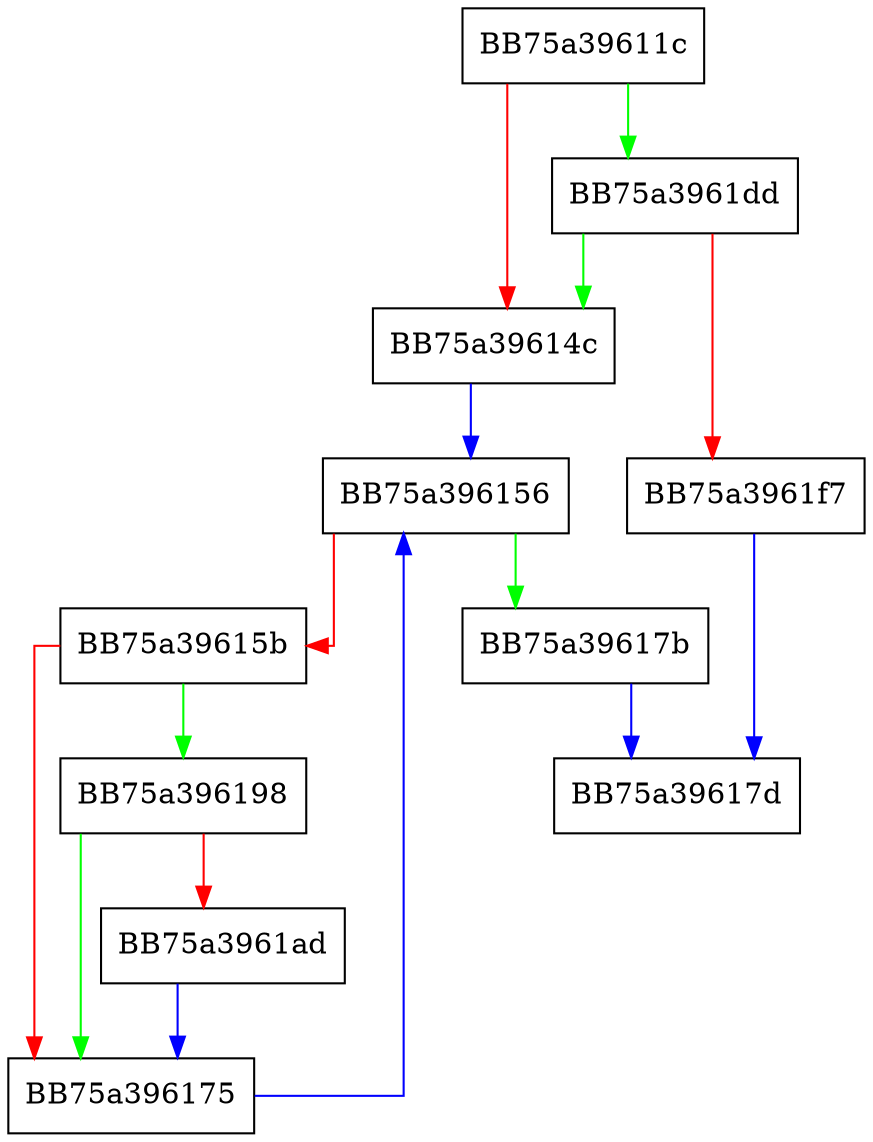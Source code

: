digraph removeForeignSupport {
  node [shape="box"];
  graph [splines=ortho];
  BB75a39611c -> BB75a3961dd [color="green"];
  BB75a39611c -> BB75a39614c [color="red"];
  BB75a39614c -> BB75a396156 [color="blue"];
  BB75a396156 -> BB75a39617b [color="green"];
  BB75a396156 -> BB75a39615b [color="red"];
  BB75a39615b -> BB75a396198 [color="green"];
  BB75a39615b -> BB75a396175 [color="red"];
  BB75a396175 -> BB75a396156 [color="blue"];
  BB75a39617b -> BB75a39617d [color="blue"];
  BB75a396198 -> BB75a396175 [color="green"];
  BB75a396198 -> BB75a3961ad [color="red"];
  BB75a3961ad -> BB75a396175 [color="blue"];
  BB75a3961dd -> BB75a39614c [color="green"];
  BB75a3961dd -> BB75a3961f7 [color="red"];
  BB75a3961f7 -> BB75a39617d [color="blue"];
}